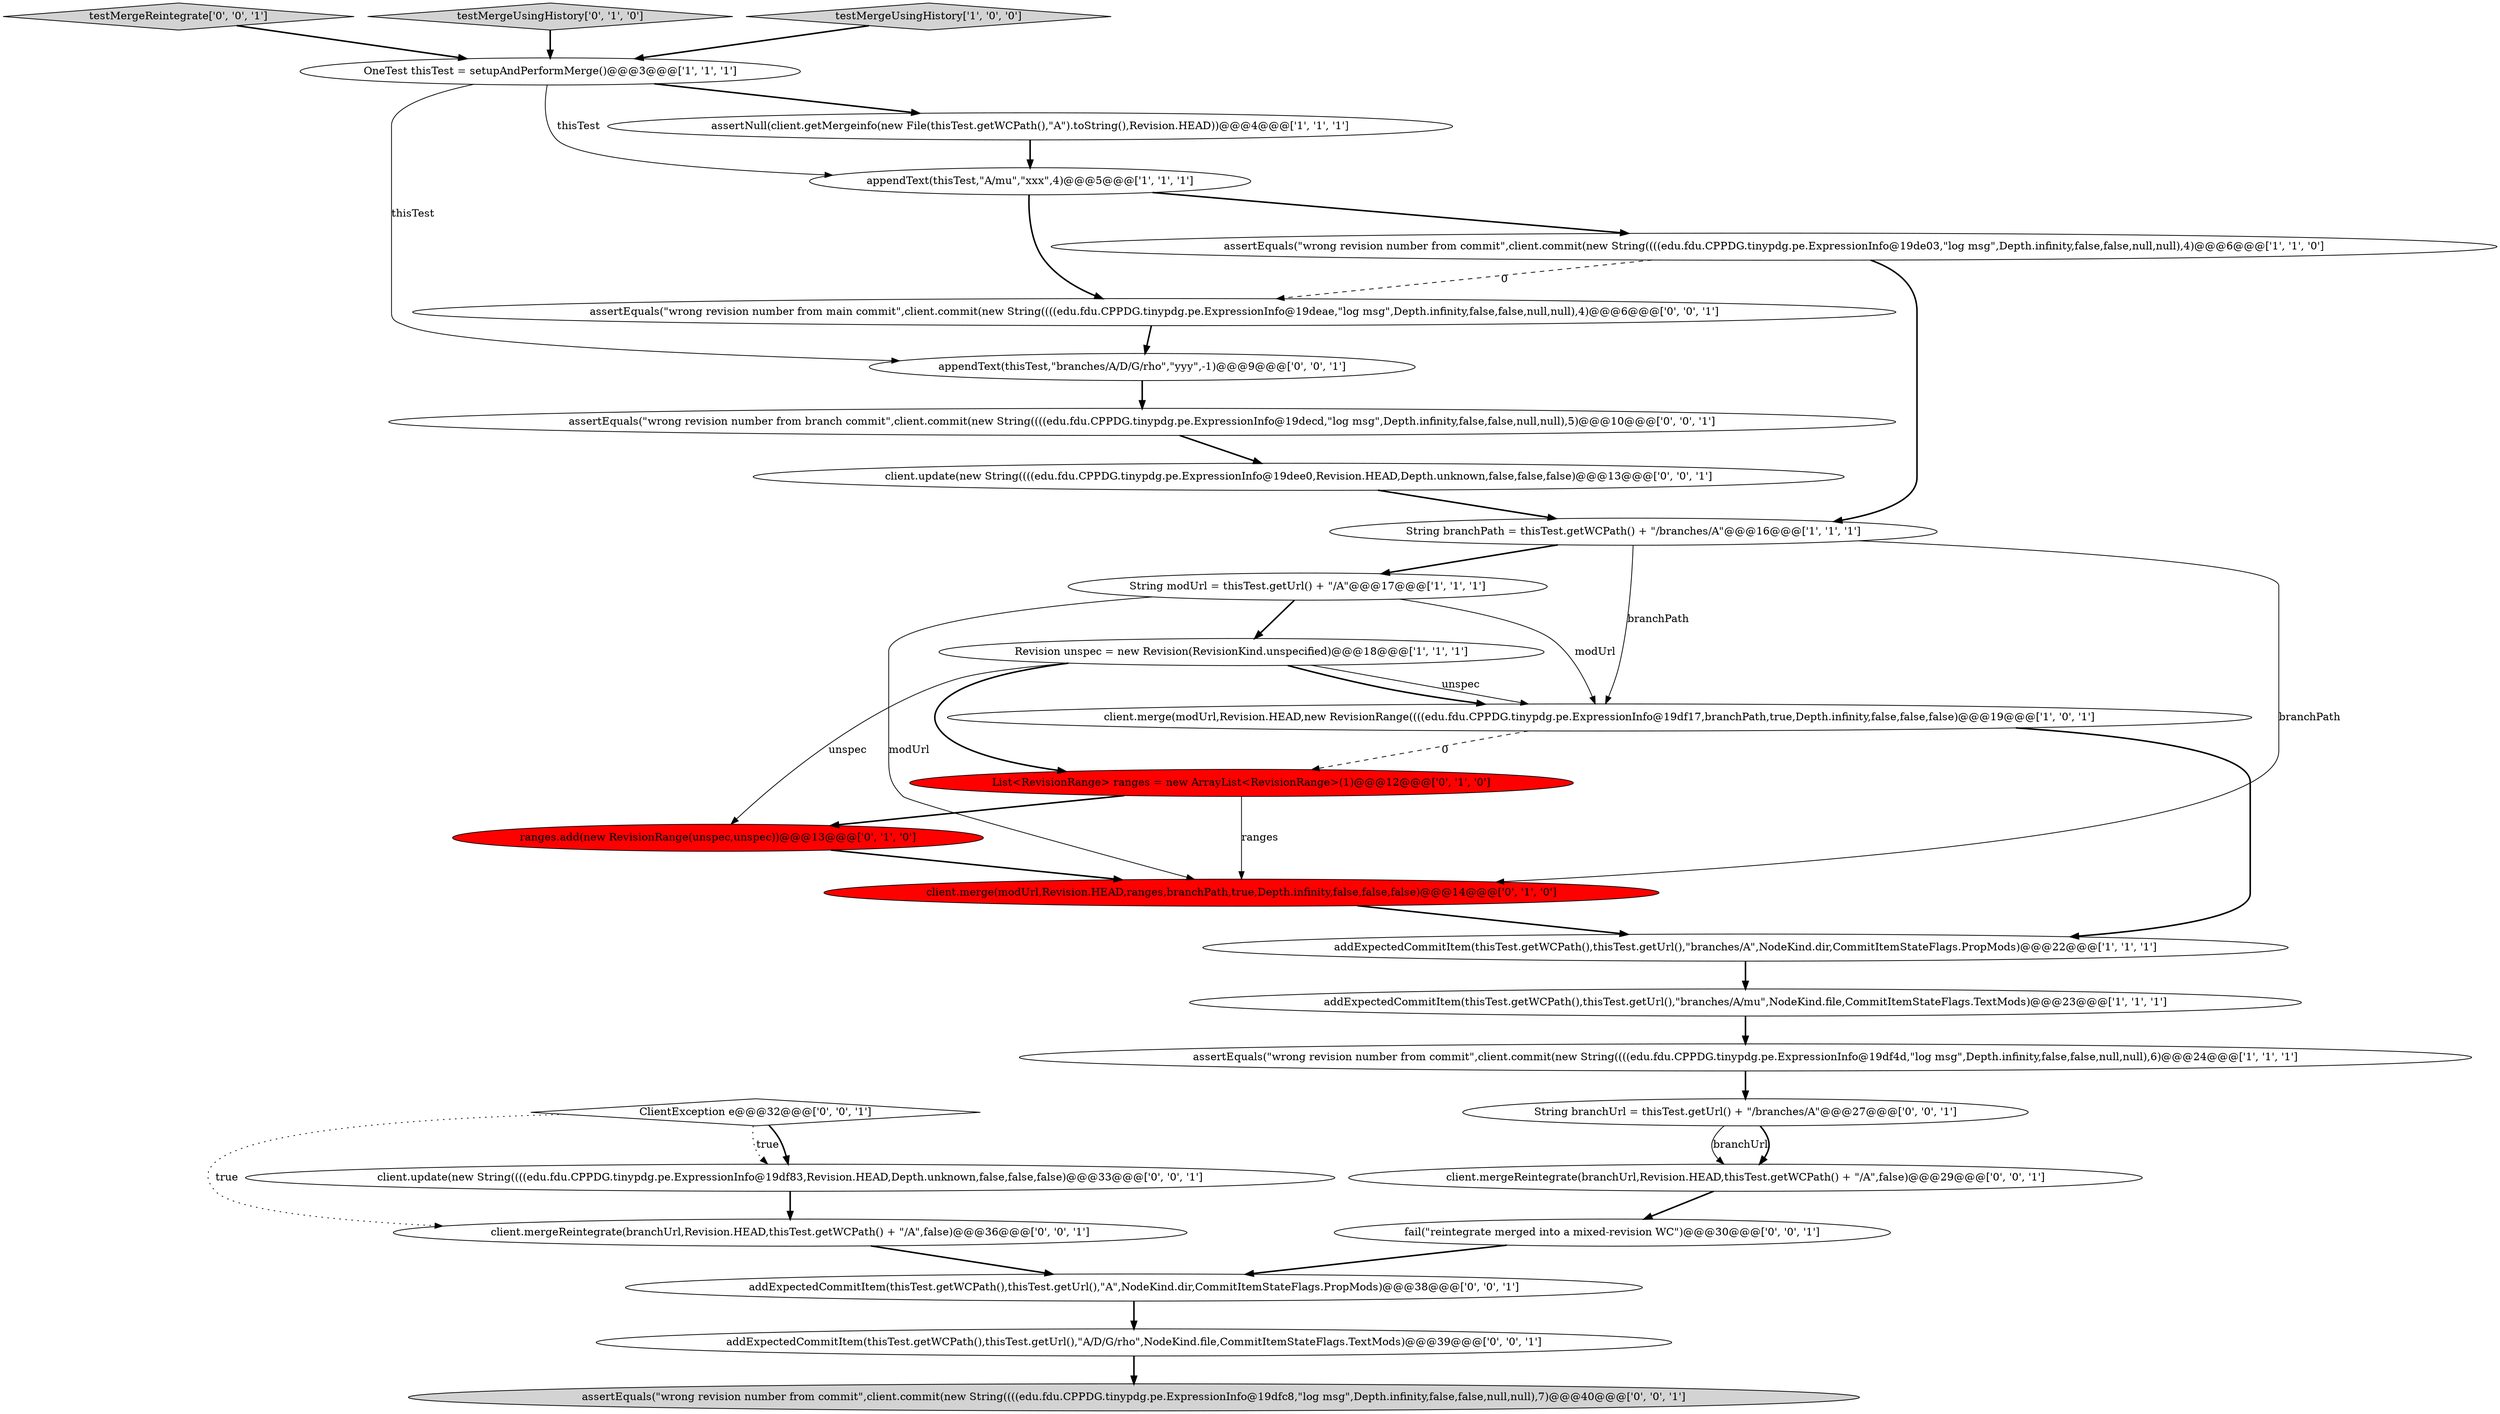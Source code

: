 digraph {
29 [style = filled, label = "assertEquals(\"wrong revision number from branch commit\",client.commit(new String((((edu.fdu.CPPDG.tinypdg.pe.ExpressionInfo@19decd,\"log msg\",Depth.infinity,false,false,null,null),5)@@@10@@@['0', '0', '1']", fillcolor = white, shape = ellipse image = "AAA0AAABBB3BBB"];
27 [style = filled, label = "addExpectedCommitItem(thisTest.getWCPath(),thisTest.getUrl(),\"A/D/G/rho\",NodeKind.file,CommitItemStateFlags.TextMods)@@@39@@@['0', '0', '1']", fillcolor = white, shape = ellipse image = "AAA0AAABBB3BBB"];
13 [style = filled, label = "client.merge(modUrl,Revision.HEAD,ranges,branchPath,true,Depth.infinity,false,false,false)@@@14@@@['0', '1', '0']", fillcolor = red, shape = ellipse image = "AAA1AAABBB2BBB"];
23 [style = filled, label = "addExpectedCommitItem(thisTest.getWCPath(),thisTest.getUrl(),\"A\",NodeKind.dir,CommitItemStateFlags.PropMods)@@@38@@@['0', '0', '1']", fillcolor = white, shape = ellipse image = "AAA0AAABBB3BBB"];
1 [style = filled, label = "addExpectedCommitItem(thisTest.getWCPath(),thisTest.getUrl(),\"branches/A/mu\",NodeKind.file,CommitItemStateFlags.TextMods)@@@23@@@['1', '1', '1']", fillcolor = white, shape = ellipse image = "AAA0AAABBB1BBB"];
17 [style = filled, label = "testMergeReintegrate['0', '0', '1']", fillcolor = lightgray, shape = diamond image = "AAA0AAABBB3BBB"];
21 [style = filled, label = "client.mergeReintegrate(branchUrl,Revision.HEAD,thisTest.getWCPath() + \"/A\",false)@@@29@@@['0', '0', '1']", fillcolor = white, shape = ellipse image = "AAA0AAABBB3BBB"];
15 [style = filled, label = "testMergeUsingHistory['0', '1', '0']", fillcolor = lightgray, shape = diamond image = "AAA0AAABBB2BBB"];
26 [style = filled, label = "client.mergeReintegrate(branchUrl,Revision.HEAD,thisTest.getWCPath() + \"/A\",false)@@@36@@@['0', '0', '1']", fillcolor = white, shape = ellipse image = "AAA0AAABBB3BBB"];
18 [style = filled, label = "client.update(new String((((edu.fdu.CPPDG.tinypdg.pe.ExpressionInfo@19dee0,Revision.HEAD,Depth.unknown,false,false,false)@@@13@@@['0', '0', '1']", fillcolor = white, shape = ellipse image = "AAA0AAABBB3BBB"];
14 [style = filled, label = "ranges.add(new RevisionRange(unspec,unspec))@@@13@@@['0', '1', '0']", fillcolor = red, shape = ellipse image = "AAA1AAABBB2BBB"];
20 [style = filled, label = "appendText(thisTest,\"branches/A/D/G/rho\",\"yyy\",-1)@@@9@@@['0', '0', '1']", fillcolor = white, shape = ellipse image = "AAA0AAABBB3BBB"];
25 [style = filled, label = "ClientException e@@@32@@@['0', '0', '1']", fillcolor = white, shape = diamond image = "AAA0AAABBB3BBB"];
3 [style = filled, label = "assertNull(client.getMergeinfo(new File(thisTest.getWCPath(),\"A\").toString(),Revision.HEAD))@@@4@@@['1', '1', '1']", fillcolor = white, shape = ellipse image = "AAA0AAABBB1BBB"];
5 [style = filled, label = "OneTest thisTest = setupAndPerformMerge()@@@3@@@['1', '1', '1']", fillcolor = white, shape = ellipse image = "AAA0AAABBB1BBB"];
12 [style = filled, label = "List<RevisionRange> ranges = new ArrayList<RevisionRange>(1)@@@12@@@['0', '1', '0']", fillcolor = red, shape = ellipse image = "AAA1AAABBB2BBB"];
16 [style = filled, label = "String branchUrl = thisTest.getUrl() + \"/branches/A\"@@@27@@@['0', '0', '1']", fillcolor = white, shape = ellipse image = "AAA0AAABBB3BBB"];
9 [style = filled, label = "client.merge(modUrl,Revision.HEAD,new RevisionRange((((edu.fdu.CPPDG.tinypdg.pe.ExpressionInfo@19df17,branchPath,true,Depth.infinity,false,false,false)@@@19@@@['1', '0', '1']", fillcolor = white, shape = ellipse image = "AAA0AAABBB1BBB"];
22 [style = filled, label = "fail(\"reintegrate merged into a mixed-revision WC\")@@@30@@@['0', '0', '1']", fillcolor = white, shape = ellipse image = "AAA0AAABBB3BBB"];
19 [style = filled, label = "assertEquals(\"wrong revision number from main commit\",client.commit(new String((((edu.fdu.CPPDG.tinypdg.pe.ExpressionInfo@19deae,\"log msg\",Depth.infinity,false,false,null,null),4)@@@6@@@['0', '0', '1']", fillcolor = white, shape = ellipse image = "AAA0AAABBB3BBB"];
28 [style = filled, label = "assertEquals(\"wrong revision number from commit\",client.commit(new String((((edu.fdu.CPPDG.tinypdg.pe.ExpressionInfo@19dfc8,\"log msg\",Depth.infinity,false,false,null,null),7)@@@40@@@['0', '0', '1']", fillcolor = lightgray, shape = ellipse image = "AAA0AAABBB3BBB"];
7 [style = filled, label = "addExpectedCommitItem(thisTest.getWCPath(),thisTest.getUrl(),\"branches/A\",NodeKind.dir,CommitItemStateFlags.PropMods)@@@22@@@['1', '1', '1']", fillcolor = white, shape = ellipse image = "AAA0AAABBB1BBB"];
10 [style = filled, label = "String modUrl = thisTest.getUrl() + \"/A\"@@@17@@@['1', '1', '1']", fillcolor = white, shape = ellipse image = "AAA0AAABBB1BBB"];
2 [style = filled, label = "assertEquals(\"wrong revision number from commit\",client.commit(new String((((edu.fdu.CPPDG.tinypdg.pe.ExpressionInfo@19df4d,\"log msg\",Depth.infinity,false,false,null,null),6)@@@24@@@['1', '1', '1']", fillcolor = white, shape = ellipse image = "AAA0AAABBB1BBB"];
0 [style = filled, label = "appendText(thisTest,\"A/mu\",\"xxx\",4)@@@5@@@['1', '1', '1']", fillcolor = white, shape = ellipse image = "AAA0AAABBB1BBB"];
24 [style = filled, label = "client.update(new String((((edu.fdu.CPPDG.tinypdg.pe.ExpressionInfo@19df83,Revision.HEAD,Depth.unknown,false,false,false)@@@33@@@['0', '0', '1']", fillcolor = white, shape = ellipse image = "AAA0AAABBB3BBB"];
8 [style = filled, label = "Revision unspec = new Revision(RevisionKind.unspecified)@@@18@@@['1', '1', '1']", fillcolor = white, shape = ellipse image = "AAA0AAABBB1BBB"];
6 [style = filled, label = "String branchPath = thisTest.getWCPath() + \"/branches/A\"@@@16@@@['1', '1', '1']", fillcolor = white, shape = ellipse image = "AAA0AAABBB1BBB"];
4 [style = filled, label = "assertEquals(\"wrong revision number from commit\",client.commit(new String((((edu.fdu.CPPDG.tinypdg.pe.ExpressionInfo@19de03,\"log msg\",Depth.infinity,false,false,null,null),4)@@@6@@@['1', '1', '0']", fillcolor = white, shape = ellipse image = "AAA0AAABBB1BBB"];
11 [style = filled, label = "testMergeUsingHistory['1', '0', '0']", fillcolor = lightgray, shape = diamond image = "AAA0AAABBB1BBB"];
5->3 [style = bold, label=""];
17->5 [style = bold, label=""];
6->13 [style = solid, label="branchPath"];
7->1 [style = bold, label=""];
23->27 [style = bold, label=""];
20->29 [style = bold, label=""];
4->6 [style = bold, label=""];
0->19 [style = bold, label=""];
19->20 [style = bold, label=""];
27->28 [style = bold, label=""];
12->13 [style = solid, label="ranges"];
25->24 [style = dotted, label="true"];
10->9 [style = solid, label="modUrl"];
6->9 [style = solid, label="branchPath"];
9->7 [style = bold, label=""];
22->23 [style = bold, label=""];
5->20 [style = solid, label="thisTest"];
15->5 [style = bold, label=""];
3->0 [style = bold, label=""];
29->18 [style = bold, label=""];
16->21 [style = solid, label="branchUrl"];
25->24 [style = bold, label=""];
11->5 [style = bold, label=""];
24->26 [style = bold, label=""];
5->0 [style = solid, label="thisTest"];
10->8 [style = bold, label=""];
18->6 [style = bold, label=""];
0->4 [style = bold, label=""];
21->22 [style = bold, label=""];
13->7 [style = bold, label=""];
16->21 [style = bold, label=""];
8->9 [style = solid, label="unspec"];
6->10 [style = bold, label=""];
26->23 [style = bold, label=""];
10->13 [style = solid, label="modUrl"];
8->14 [style = solid, label="unspec"];
12->14 [style = bold, label=""];
8->9 [style = bold, label=""];
4->19 [style = dashed, label="0"];
1->2 [style = bold, label=""];
9->12 [style = dashed, label="0"];
14->13 [style = bold, label=""];
25->26 [style = dotted, label="true"];
8->12 [style = bold, label=""];
2->16 [style = bold, label=""];
}
